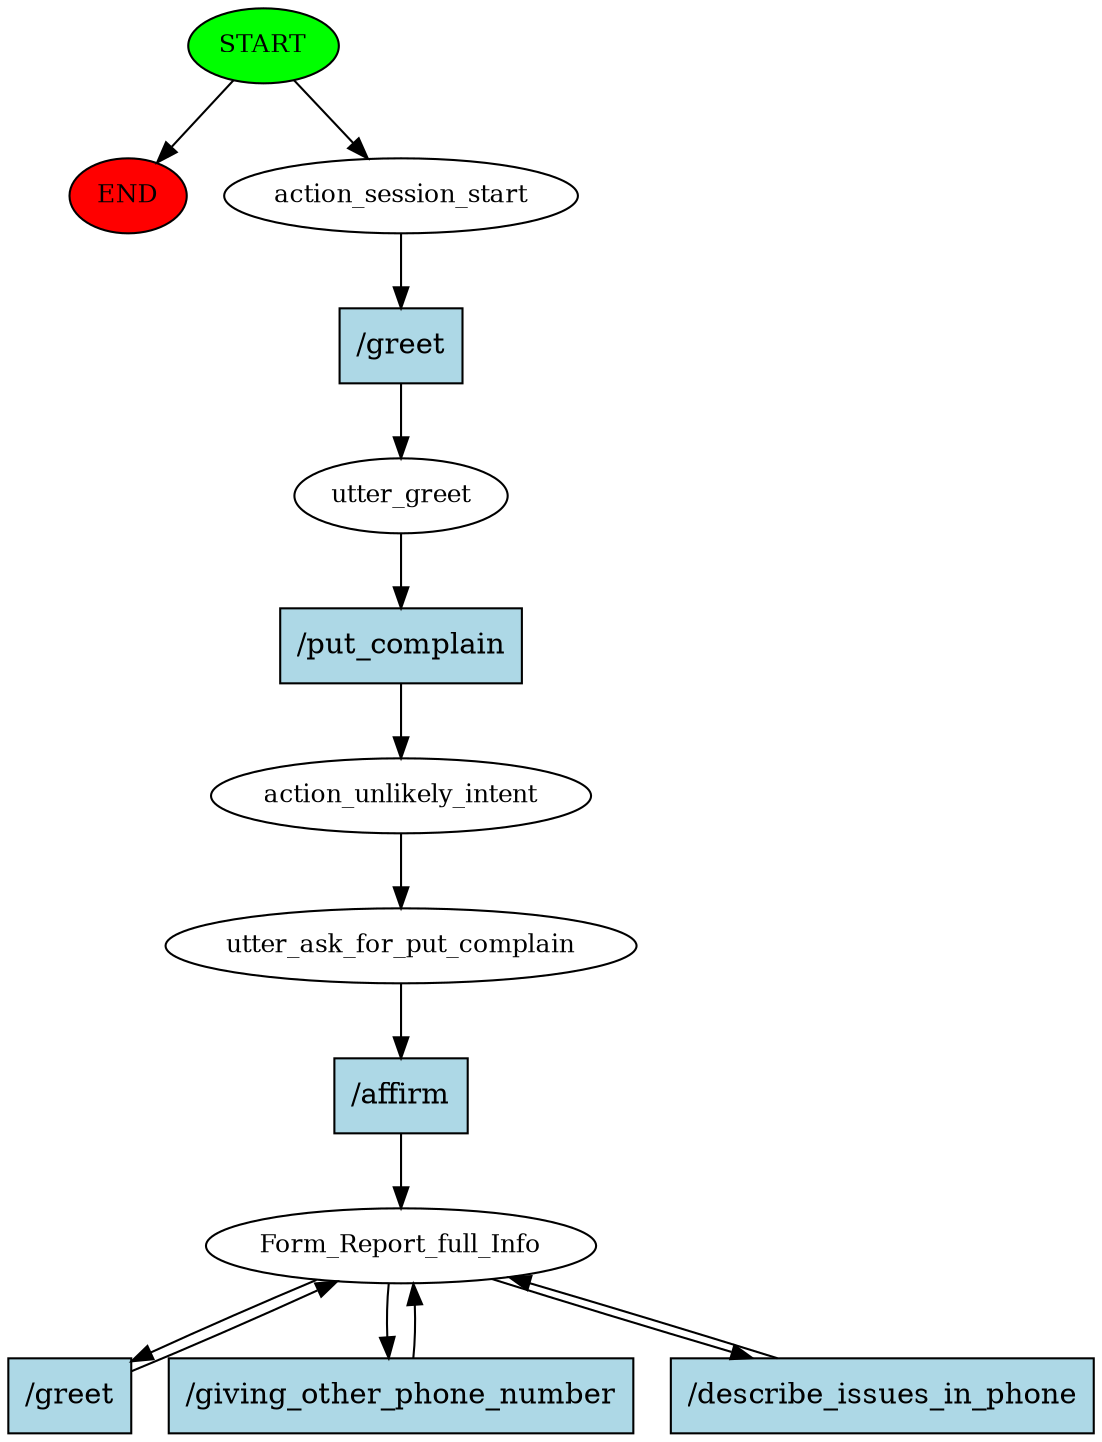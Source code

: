 digraph  {
0 [class="start active", fillcolor=green, fontsize=12, label=START, style=filled];
"-1" [class=end, fillcolor=red, fontsize=12, label=END, style=filled];
1 [class=active, fontsize=12, label=action_session_start];
2 [class=active, fontsize=12, label=utter_greet];
3 [class=active, fontsize=12, label=action_unlikely_intent];
4 [class=active, fontsize=12, label=utter_ask_for_put_complain];
5 [class="active dashed", fontsize=12, label=Form_Report_full_Info];
9 [class="intent active", fillcolor=lightblue, label="/greet", shape=rect, style=filled];
10 [class="intent active", fillcolor=lightblue, label="/put_complain", shape=rect, style=filled];
11 [class="intent active", fillcolor=lightblue, label="/affirm", shape=rect, style=filled];
12 [class="intent active", fillcolor=lightblue, label="/greet", shape=rect, style=filled];
13 [class="intent active", fillcolor=lightblue, label="/giving_other_phone_number", shape=rect, style=filled];
14 [class="intent active", fillcolor=lightblue, label="/describe_issues_in_phone", shape=rect, style=filled];
0 -> "-1"  [class="", key=NONE, label=""];
0 -> 1  [class=active, key=NONE, label=""];
1 -> 9  [class=active, key=0];
2 -> 10  [class=active, key=0];
3 -> 4  [class=active, key=NONE, label=""];
4 -> 11  [class=active, key=0];
5 -> 12  [class=active, key=0];
5 -> 13  [class=active, key=0];
5 -> 14  [class=active, key=0];
9 -> 2  [class=active, key=0];
10 -> 3  [class=active, key=0];
11 -> 5  [class=active, key=0];
12 -> 5  [class=active, key=0];
13 -> 5  [class=active, key=0];
14 -> 5  [class=active, key=0];
}
